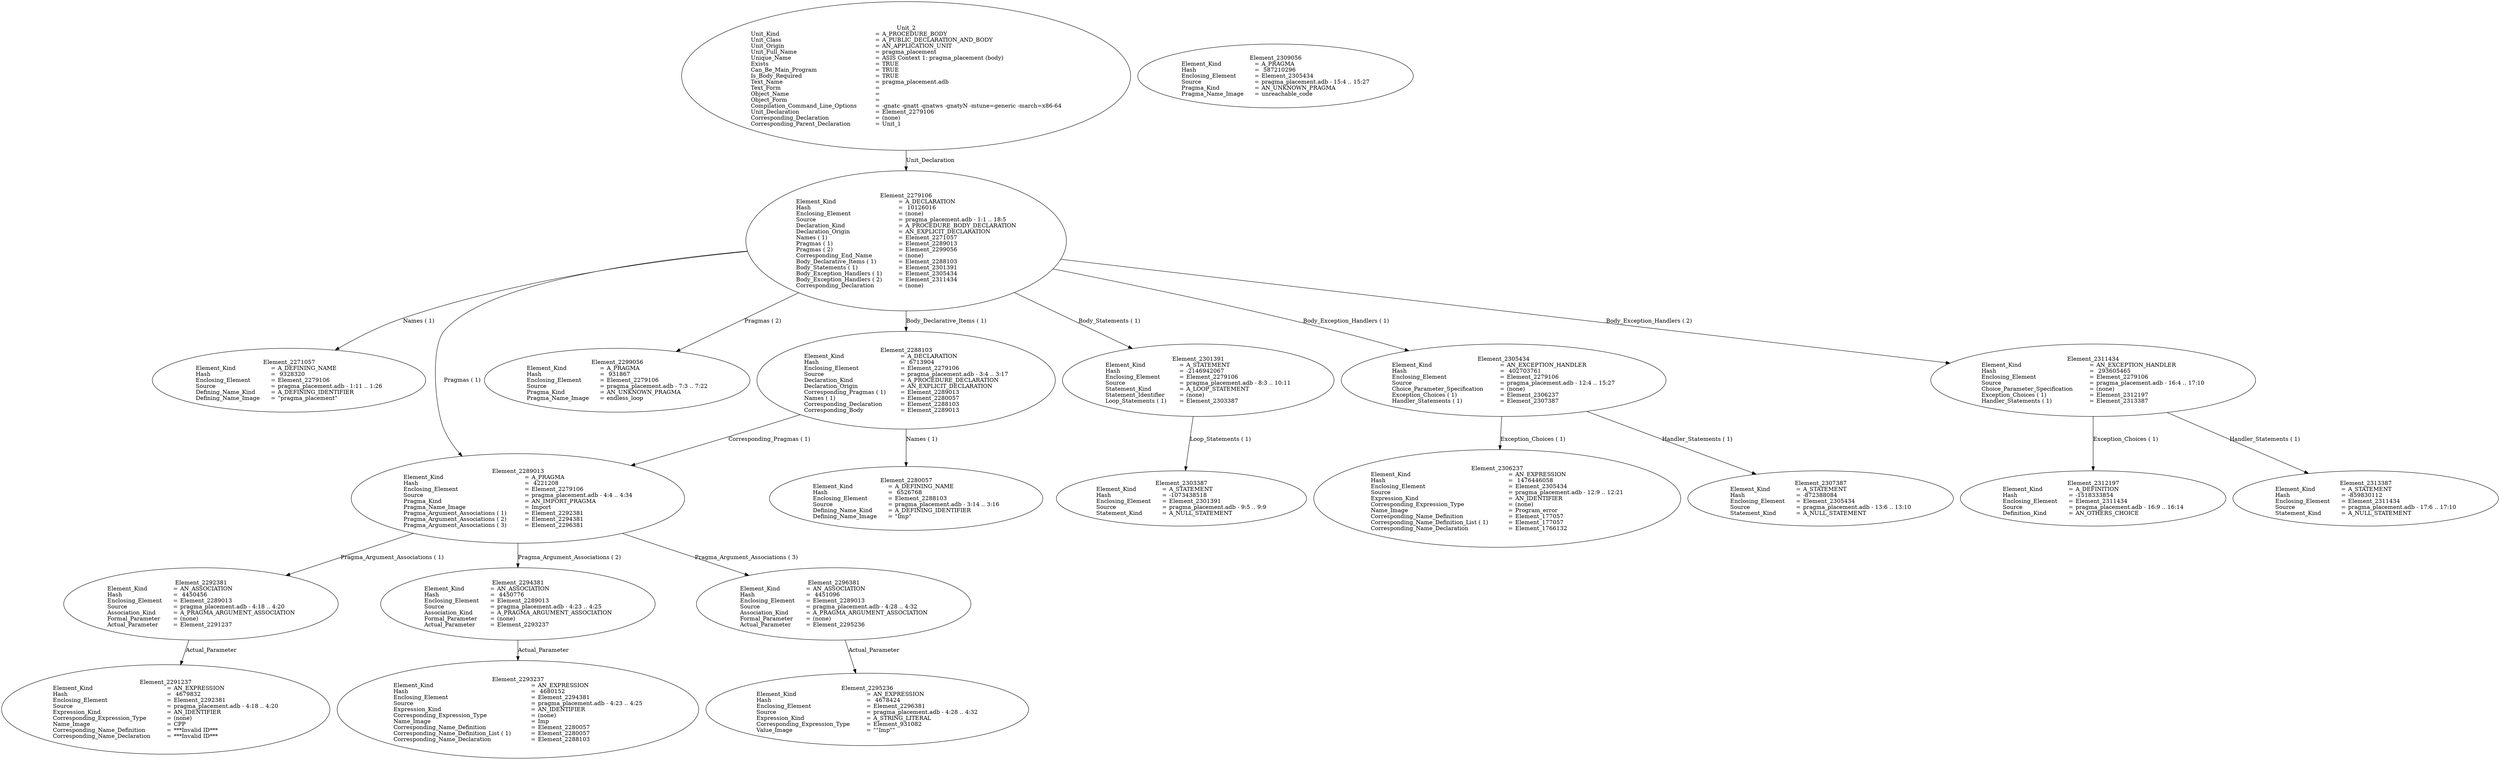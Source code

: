 digraph "pragma_placement.adt" {
  Unit_2 -> Element_2279106
      [ label=Unit_Declaration ];
  Unit_2
      [ label=<<TABLE BORDER="0" CELLBORDER="0" CELLSPACING="0" CELLPADDING="0"> 
          <TR><TD COLSPAN="3">Unit_2</TD></TR>
          <TR><TD ALIGN="LEFT">Unit_Kind   </TD><TD> = </TD><TD ALIGN="LEFT">A_PROCEDURE_BODY</TD></TR>
          <TR><TD ALIGN="LEFT">Unit_Class   </TD><TD> = </TD><TD ALIGN="LEFT">A_PUBLIC_DECLARATION_AND_BODY</TD></TR>
          <TR><TD ALIGN="LEFT">Unit_Origin   </TD><TD> = </TD><TD ALIGN="LEFT">AN_APPLICATION_UNIT</TD></TR>
          <TR><TD ALIGN="LEFT">Unit_Full_Name    </TD><TD> = </TD><TD ALIGN="LEFT">pragma_placement</TD></TR>
          <TR><TD ALIGN="LEFT">Unique_Name   </TD><TD> = </TD><TD ALIGN="LEFT">ASIS Context 1: pragma_placement (body)</TD></TR>
          <TR><TD ALIGN="LEFT">Exists  </TD><TD> = </TD><TD ALIGN="LEFT">TRUE</TD></TR>
          <TR><TD ALIGN="LEFT">Can_Be_Main_Program     </TD><TD> = </TD><TD ALIGN="LEFT">TRUE</TD></TR>
          <TR><TD ALIGN="LEFT">Is_Body_Required     </TD><TD> = </TD><TD ALIGN="LEFT">TRUE</TD></TR>
          <TR><TD ALIGN="LEFT">Text_Name   </TD><TD> = </TD><TD ALIGN="LEFT">pragma_placement.adb</TD></TR>
          <TR><TD ALIGN="LEFT">Text_Form   </TD><TD> = </TD><TD ALIGN="LEFT"></TD></TR>
          <TR><TD ALIGN="LEFT">Object_Name   </TD><TD> = </TD><TD ALIGN="LEFT"></TD></TR>
          <TR><TD ALIGN="LEFT">Object_Form   </TD><TD> = </TD><TD ALIGN="LEFT"></TD></TR>
          <TR><TD ALIGN="LEFT">Compilation_Command_Line_Options         </TD><TD> = </TD><TD ALIGN="LEFT">-gnatc -gnatt -gnatws -gnatyN -mtune=generic -march=x86-64</TD></TR>
          <TR><TD ALIGN="LEFT">Unit_Declaration     </TD><TD> = </TD><TD ALIGN="LEFT">Element_2279106</TD></TR>
          <TR><TD ALIGN="LEFT">Corresponding_Declaration       </TD><TD> = </TD><TD ALIGN="LEFT">(none)</TD></TR>
          <TR><TD ALIGN="LEFT">Corresponding_Parent_Declaration         </TD><TD> = </TD><TD ALIGN="LEFT">Unit_1</TD></TR>
          </TABLE>> ];
  Element_2279106 -> Element_2271057
      [ label="Names ( 1)" ];
  Element_2279106 -> Element_2289013
      [ label="Pragmas ( 1)" ];
  Element_2279106 -> Element_2299056
      [ label="Pragmas ( 2)" ];
  Element_2279106 -> Element_2288103
      [ label="Body_Declarative_Items ( 1)" ];
  Element_2279106 -> Element_2301391
      [ label="Body_Statements ( 1)" ];
  Element_2279106 -> Element_2305434
      [ label="Body_Exception_Handlers ( 1)" ];
  Element_2279106 -> Element_2311434
      [ label="Body_Exception_Handlers ( 2)" ];
  Element_2279106
      [ label=<<TABLE BORDER="0" CELLBORDER="0" CELLSPACING="0" CELLPADDING="0"> 
          <TR><TD COLSPAN="3">Element_2279106</TD></TR>
          <TR><TD ALIGN="LEFT">Element_Kind    </TD><TD> = </TD><TD ALIGN="LEFT">A_DECLARATION</TD></TR>
          <TR><TD ALIGN="LEFT">Hash  </TD><TD> = </TD><TD ALIGN="LEFT"> 10126016</TD></TR>
          <TR><TD ALIGN="LEFT">Enclosing_Element     </TD><TD> = </TD><TD ALIGN="LEFT">(none)</TD></TR>
          <TR><TD ALIGN="LEFT">Source  </TD><TD> = </TD><TD ALIGN="LEFT">pragma_placement.adb - 1:1 .. 18:5</TD></TR>
          <TR><TD ALIGN="LEFT">Declaration_Kind     </TD><TD> = </TD><TD ALIGN="LEFT">A_PROCEDURE_BODY_DECLARATION</TD></TR>
          <TR><TD ALIGN="LEFT">Declaration_Origin     </TD><TD> = </TD><TD ALIGN="LEFT">AN_EXPLICIT_DECLARATION</TD></TR>
          <TR><TD ALIGN="LEFT">Names ( 1)   </TD><TD> = </TD><TD ALIGN="LEFT">Element_2271057</TD></TR>
          <TR><TD ALIGN="LEFT">Pragmas ( 1)    </TD><TD> = </TD><TD ALIGN="LEFT">Element_2289013</TD></TR>
          <TR><TD ALIGN="LEFT">Pragmas ( 2)    </TD><TD> = </TD><TD ALIGN="LEFT">Element_2299056</TD></TR>
          <TR><TD ALIGN="LEFT">Corresponding_End_Name      </TD><TD> = </TD><TD ALIGN="LEFT">(none)</TD></TR>
          <TR><TD ALIGN="LEFT">Body_Declarative_Items ( 1)       </TD><TD> = </TD><TD ALIGN="LEFT">Element_2288103</TD></TR>
          <TR><TD ALIGN="LEFT">Body_Statements ( 1)      </TD><TD> = </TD><TD ALIGN="LEFT">Element_2301391</TD></TR>
          <TR><TD ALIGN="LEFT">Body_Exception_Handlers ( 1)        </TD><TD> = </TD><TD ALIGN="LEFT">Element_2305434</TD></TR>
          <TR><TD ALIGN="LEFT">Body_Exception_Handlers ( 2)        </TD><TD> = </TD><TD ALIGN="LEFT">Element_2311434</TD></TR>
          <TR><TD ALIGN="LEFT">Corresponding_Declaration       </TD><TD> = </TD><TD ALIGN="LEFT">(none)</TD></TR>
          </TABLE>> ];
  Element_2271057
      [ label=<<TABLE BORDER="0" CELLBORDER="0" CELLSPACING="0" CELLPADDING="0"> 
          <TR><TD COLSPAN="3">Element_2271057</TD></TR>
          <TR><TD ALIGN="LEFT">Element_Kind    </TD><TD> = </TD><TD ALIGN="LEFT">A_DEFINING_NAME</TD></TR>
          <TR><TD ALIGN="LEFT">Hash  </TD><TD> = </TD><TD ALIGN="LEFT"> 9328320</TD></TR>
          <TR><TD ALIGN="LEFT">Enclosing_Element     </TD><TD> = </TD><TD ALIGN="LEFT">Element_2279106</TD></TR>
          <TR><TD ALIGN="LEFT">Source  </TD><TD> = </TD><TD ALIGN="LEFT">pragma_placement.adb - 1:11 .. 1:26</TD></TR>
          <TR><TD ALIGN="LEFT">Defining_Name_Kind     </TD><TD> = </TD><TD ALIGN="LEFT">A_DEFINING_IDENTIFIER</TD></TR>
          <TR><TD ALIGN="LEFT">Defining_Name_Image     </TD><TD> = </TD><TD ALIGN="LEFT">"pragma_placement"</TD></TR>
          </TABLE>> ];
  Element_2288103 -> Element_2289013
      [ label="Corresponding_Pragmas ( 1)" ];
  Element_2288103 -> Element_2280057
      [ label="Names ( 1)" ];
  Element_2288103
      [ label=<<TABLE BORDER="0" CELLBORDER="0" CELLSPACING="0" CELLPADDING="0"> 
          <TR><TD COLSPAN="3">Element_2288103</TD></TR>
          <TR><TD ALIGN="LEFT">Element_Kind    </TD><TD> = </TD><TD ALIGN="LEFT">A_DECLARATION</TD></TR>
          <TR><TD ALIGN="LEFT">Hash  </TD><TD> = </TD><TD ALIGN="LEFT"> 6713904</TD></TR>
          <TR><TD ALIGN="LEFT">Enclosing_Element     </TD><TD> = </TD><TD ALIGN="LEFT">Element_2279106</TD></TR>
          <TR><TD ALIGN="LEFT">Source  </TD><TD> = </TD><TD ALIGN="LEFT">pragma_placement.adb - 3:4 .. 3:17</TD></TR>
          <TR><TD ALIGN="LEFT">Declaration_Kind     </TD><TD> = </TD><TD ALIGN="LEFT">A_PROCEDURE_DECLARATION</TD></TR>
          <TR><TD ALIGN="LEFT">Declaration_Origin     </TD><TD> = </TD><TD ALIGN="LEFT">AN_EXPLICIT_DECLARATION</TD></TR>
          <TR><TD ALIGN="LEFT">Corresponding_Pragmas ( 1)       </TD><TD> = </TD><TD ALIGN="LEFT">Element_2289013</TD></TR>
          <TR><TD ALIGN="LEFT">Names ( 1)   </TD><TD> = </TD><TD ALIGN="LEFT">Element_2280057</TD></TR>
          <TR><TD ALIGN="LEFT">Corresponding_Declaration       </TD><TD> = </TD><TD ALIGN="LEFT">Element_2288103</TD></TR>
          <TR><TD ALIGN="LEFT">Corresponding_Body     </TD><TD> = </TD><TD ALIGN="LEFT">Element_2289013</TD></TR>
          </TABLE>> ];
  Element_2280057
      [ label=<<TABLE BORDER="0" CELLBORDER="0" CELLSPACING="0" CELLPADDING="0"> 
          <TR><TD COLSPAN="3">Element_2280057</TD></TR>
          <TR><TD ALIGN="LEFT">Element_Kind    </TD><TD> = </TD><TD ALIGN="LEFT">A_DEFINING_NAME</TD></TR>
          <TR><TD ALIGN="LEFT">Hash  </TD><TD> = </TD><TD ALIGN="LEFT"> 6526768</TD></TR>
          <TR><TD ALIGN="LEFT">Enclosing_Element     </TD><TD> = </TD><TD ALIGN="LEFT">Element_2288103</TD></TR>
          <TR><TD ALIGN="LEFT">Source  </TD><TD> = </TD><TD ALIGN="LEFT">pragma_placement.adb - 3:14 .. 3:16</TD></TR>
          <TR><TD ALIGN="LEFT">Defining_Name_Kind     </TD><TD> = </TD><TD ALIGN="LEFT">A_DEFINING_IDENTIFIER</TD></TR>
          <TR><TD ALIGN="LEFT">Defining_Name_Image     </TD><TD> = </TD><TD ALIGN="LEFT">"Imp"</TD></TR>
          </TABLE>> ];
  Element_2289013 -> Element_2292381
      [ label="Pragma_Argument_Associations ( 1)" ];
  Element_2289013 -> Element_2294381
      [ label="Pragma_Argument_Associations ( 2)" ];
  Element_2289013 -> Element_2296381
      [ label="Pragma_Argument_Associations ( 3)" ];
  Element_2289013
      [ label=<<TABLE BORDER="0" CELLBORDER="0" CELLSPACING="0" CELLPADDING="0"> 
          <TR><TD COLSPAN="3">Element_2289013</TD></TR>
          <TR><TD ALIGN="LEFT">Element_Kind    </TD><TD> = </TD><TD ALIGN="LEFT">A_PRAGMA</TD></TR>
          <TR><TD ALIGN="LEFT">Hash  </TD><TD> = </TD><TD ALIGN="LEFT"> 4221208</TD></TR>
          <TR><TD ALIGN="LEFT">Enclosing_Element     </TD><TD> = </TD><TD ALIGN="LEFT">Element_2279106</TD></TR>
          <TR><TD ALIGN="LEFT">Source  </TD><TD> = </TD><TD ALIGN="LEFT">pragma_placement.adb - 4:4 .. 4:34</TD></TR>
          <TR><TD ALIGN="LEFT">Pragma_Kind   </TD><TD> = </TD><TD ALIGN="LEFT">AN_IMPORT_PRAGMA</TD></TR>
          <TR><TD ALIGN="LEFT">Pragma_Name_Image     </TD><TD> = </TD><TD ALIGN="LEFT">Import</TD></TR>
          <TR><TD ALIGN="LEFT">Pragma_Argument_Associations ( 1)         </TD><TD> = </TD><TD ALIGN="LEFT">Element_2292381</TD></TR>
          <TR><TD ALIGN="LEFT">Pragma_Argument_Associations ( 2)         </TD><TD> = </TD><TD ALIGN="LEFT">Element_2294381</TD></TR>
          <TR><TD ALIGN="LEFT">Pragma_Argument_Associations ( 3)         </TD><TD> = </TD><TD ALIGN="LEFT">Element_2296381</TD></TR>
          </TABLE>> ];
  Element_2292381 -> Element_2291237
      [ label=Actual_Parameter ];
  Element_2292381
      [ label=<<TABLE BORDER="0" CELLBORDER="0" CELLSPACING="0" CELLPADDING="0"> 
          <TR><TD COLSPAN="3">Element_2292381</TD></TR>
          <TR><TD ALIGN="LEFT">Element_Kind    </TD><TD> = </TD><TD ALIGN="LEFT">AN_ASSOCIATION</TD></TR>
          <TR><TD ALIGN="LEFT">Hash  </TD><TD> = </TD><TD ALIGN="LEFT"> 4450456</TD></TR>
          <TR><TD ALIGN="LEFT">Enclosing_Element     </TD><TD> = </TD><TD ALIGN="LEFT">Element_2289013</TD></TR>
          <TR><TD ALIGN="LEFT">Source  </TD><TD> = </TD><TD ALIGN="LEFT">pragma_placement.adb - 4:18 .. 4:20</TD></TR>
          <TR><TD ALIGN="LEFT">Association_Kind     </TD><TD> = </TD><TD ALIGN="LEFT">A_PRAGMA_ARGUMENT_ASSOCIATION</TD></TR>
          <TR><TD ALIGN="LEFT">Formal_Parameter     </TD><TD> = </TD><TD ALIGN="LEFT">(none)</TD></TR>
          <TR><TD ALIGN="LEFT">Actual_Parameter     </TD><TD> = </TD><TD ALIGN="LEFT">Element_2291237</TD></TR>
          </TABLE>> ];
  Element_2291237
      [ label=<<TABLE BORDER="0" CELLBORDER="0" CELLSPACING="0" CELLPADDING="0"> 
          <TR><TD COLSPAN="3">Element_2291237</TD></TR>
          <TR><TD ALIGN="LEFT">Element_Kind    </TD><TD> = </TD><TD ALIGN="LEFT">AN_EXPRESSION</TD></TR>
          <TR><TD ALIGN="LEFT">Hash  </TD><TD> = </TD><TD ALIGN="LEFT"> 4679832</TD></TR>
          <TR><TD ALIGN="LEFT">Enclosing_Element     </TD><TD> = </TD><TD ALIGN="LEFT">Element_2292381</TD></TR>
          <TR><TD ALIGN="LEFT">Source  </TD><TD> = </TD><TD ALIGN="LEFT">pragma_placement.adb - 4:18 .. 4:20</TD></TR>
          <TR><TD ALIGN="LEFT">Expression_Kind    </TD><TD> = </TD><TD ALIGN="LEFT">AN_IDENTIFIER</TD></TR>
          <TR><TD ALIGN="LEFT">Corresponding_Expression_Type        </TD><TD> = </TD><TD ALIGN="LEFT">(none)</TD></TR>
          <TR><TD ALIGN="LEFT">Name_Image   </TD><TD> = </TD><TD ALIGN="LEFT">CPP</TD></TR>
          <TR><TD ALIGN="LEFT">Corresponding_Name_Definition        </TD><TD> = </TD><TD ALIGN="LEFT">***Invalid ID***</TD></TR>
          <TR><TD ALIGN="LEFT">Corresponding_Name_Declaration        </TD><TD> = </TD><TD ALIGN="LEFT">***Invalid ID***</TD></TR>
          </TABLE>> ];
  Element_2294381 -> Element_2293237
      [ label=Actual_Parameter ];
  Element_2294381
      [ label=<<TABLE BORDER="0" CELLBORDER="0" CELLSPACING="0" CELLPADDING="0"> 
          <TR><TD COLSPAN="3">Element_2294381</TD></TR>
          <TR><TD ALIGN="LEFT">Element_Kind    </TD><TD> = </TD><TD ALIGN="LEFT">AN_ASSOCIATION</TD></TR>
          <TR><TD ALIGN="LEFT">Hash  </TD><TD> = </TD><TD ALIGN="LEFT"> 4450776</TD></TR>
          <TR><TD ALIGN="LEFT">Enclosing_Element     </TD><TD> = </TD><TD ALIGN="LEFT">Element_2289013</TD></TR>
          <TR><TD ALIGN="LEFT">Source  </TD><TD> = </TD><TD ALIGN="LEFT">pragma_placement.adb - 4:23 .. 4:25</TD></TR>
          <TR><TD ALIGN="LEFT">Association_Kind     </TD><TD> = </TD><TD ALIGN="LEFT">A_PRAGMA_ARGUMENT_ASSOCIATION</TD></TR>
          <TR><TD ALIGN="LEFT">Formal_Parameter     </TD><TD> = </TD><TD ALIGN="LEFT">(none)</TD></TR>
          <TR><TD ALIGN="LEFT">Actual_Parameter     </TD><TD> = </TD><TD ALIGN="LEFT">Element_2293237</TD></TR>
          </TABLE>> ];
  Element_2293237
      [ label=<<TABLE BORDER="0" CELLBORDER="0" CELLSPACING="0" CELLPADDING="0"> 
          <TR><TD COLSPAN="3">Element_2293237</TD></TR>
          <TR><TD ALIGN="LEFT">Element_Kind    </TD><TD> = </TD><TD ALIGN="LEFT">AN_EXPRESSION</TD></TR>
          <TR><TD ALIGN="LEFT">Hash  </TD><TD> = </TD><TD ALIGN="LEFT"> 4680152</TD></TR>
          <TR><TD ALIGN="LEFT">Enclosing_Element     </TD><TD> = </TD><TD ALIGN="LEFT">Element_2294381</TD></TR>
          <TR><TD ALIGN="LEFT">Source  </TD><TD> = </TD><TD ALIGN="LEFT">pragma_placement.adb - 4:23 .. 4:25</TD></TR>
          <TR><TD ALIGN="LEFT">Expression_Kind    </TD><TD> = </TD><TD ALIGN="LEFT">AN_IDENTIFIER</TD></TR>
          <TR><TD ALIGN="LEFT">Corresponding_Expression_Type        </TD><TD> = </TD><TD ALIGN="LEFT">(none)</TD></TR>
          <TR><TD ALIGN="LEFT">Name_Image   </TD><TD> = </TD><TD ALIGN="LEFT">Imp</TD></TR>
          <TR><TD ALIGN="LEFT">Corresponding_Name_Definition        </TD><TD> = </TD><TD ALIGN="LEFT">Element_2280057</TD></TR>
          <TR><TD ALIGN="LEFT">Corresponding_Name_Definition_List ( 1)          </TD><TD> = </TD><TD ALIGN="LEFT">Element_2280057</TD></TR>
          <TR><TD ALIGN="LEFT">Corresponding_Name_Declaration        </TD><TD> = </TD><TD ALIGN="LEFT">Element_2288103</TD></TR>
          </TABLE>> ];
  Element_2296381 -> Element_2295236
      [ label=Actual_Parameter ];
  Element_2296381
      [ label=<<TABLE BORDER="0" CELLBORDER="0" CELLSPACING="0" CELLPADDING="0"> 
          <TR><TD COLSPAN="3">Element_2296381</TD></TR>
          <TR><TD ALIGN="LEFT">Element_Kind    </TD><TD> = </TD><TD ALIGN="LEFT">AN_ASSOCIATION</TD></TR>
          <TR><TD ALIGN="LEFT">Hash  </TD><TD> = </TD><TD ALIGN="LEFT"> 4451096</TD></TR>
          <TR><TD ALIGN="LEFT">Enclosing_Element     </TD><TD> = </TD><TD ALIGN="LEFT">Element_2289013</TD></TR>
          <TR><TD ALIGN="LEFT">Source  </TD><TD> = </TD><TD ALIGN="LEFT">pragma_placement.adb - 4:28 .. 4:32</TD></TR>
          <TR><TD ALIGN="LEFT">Association_Kind     </TD><TD> = </TD><TD ALIGN="LEFT">A_PRAGMA_ARGUMENT_ASSOCIATION</TD></TR>
          <TR><TD ALIGN="LEFT">Formal_Parameter     </TD><TD> = </TD><TD ALIGN="LEFT">(none)</TD></TR>
          <TR><TD ALIGN="LEFT">Actual_Parameter     </TD><TD> = </TD><TD ALIGN="LEFT">Element_2295236</TD></TR>
          </TABLE>> ];
  Element_2295236
      [ label=<<TABLE BORDER="0" CELLBORDER="0" CELLSPACING="0" CELLPADDING="0"> 
          <TR><TD COLSPAN="3">Element_2295236</TD></TR>
          <TR><TD ALIGN="LEFT">Element_Kind    </TD><TD> = </TD><TD ALIGN="LEFT">AN_EXPRESSION</TD></TR>
          <TR><TD ALIGN="LEFT">Hash  </TD><TD> = </TD><TD ALIGN="LEFT"> 4678424</TD></TR>
          <TR><TD ALIGN="LEFT">Enclosing_Element     </TD><TD> = </TD><TD ALIGN="LEFT">Element_2296381</TD></TR>
          <TR><TD ALIGN="LEFT">Source  </TD><TD> = </TD><TD ALIGN="LEFT">pragma_placement.adb - 4:28 .. 4:32</TD></TR>
          <TR><TD ALIGN="LEFT">Expression_Kind    </TD><TD> = </TD><TD ALIGN="LEFT">A_STRING_LITERAL</TD></TR>
          <TR><TD ALIGN="LEFT">Corresponding_Expression_Type        </TD><TD> = </TD><TD ALIGN="LEFT">Element_931082</TD></TR>
          <TR><TD ALIGN="LEFT">Value_Image   </TD><TD> = </TD><TD ALIGN="LEFT">""Imp""</TD></TR>
          </TABLE>> ];
  Element_2299056
      [ label=<<TABLE BORDER="0" CELLBORDER="0" CELLSPACING="0" CELLPADDING="0"> 
          <TR><TD COLSPAN="3">Element_2299056</TD></TR>
          <TR><TD ALIGN="LEFT">Element_Kind    </TD><TD> = </TD><TD ALIGN="LEFT">A_PRAGMA</TD></TR>
          <TR><TD ALIGN="LEFT">Hash  </TD><TD> = </TD><TD ALIGN="LEFT"> 931867</TD></TR>
          <TR><TD ALIGN="LEFT">Enclosing_Element     </TD><TD> = </TD><TD ALIGN="LEFT">Element_2279106</TD></TR>
          <TR><TD ALIGN="LEFT">Source  </TD><TD> = </TD><TD ALIGN="LEFT">pragma_placement.adb - 7:3 .. 7:22</TD></TR>
          <TR><TD ALIGN="LEFT">Pragma_Kind   </TD><TD> = </TD><TD ALIGN="LEFT">AN_UNKNOWN_PRAGMA</TD></TR>
          <TR><TD ALIGN="LEFT">Pragma_Name_Image     </TD><TD> = </TD><TD ALIGN="LEFT">endless_loop</TD></TR>
          </TABLE>> ];
  Element_2301391 -> Element_2303387
      [ label="Loop_Statements ( 1)" ];
  Element_2301391
      [ label=<<TABLE BORDER="0" CELLBORDER="0" CELLSPACING="0" CELLPADDING="0"> 
          <TR><TD COLSPAN="3">Element_2301391</TD></TR>
          <TR><TD ALIGN="LEFT">Element_Kind    </TD><TD> = </TD><TD ALIGN="LEFT">A_STATEMENT</TD></TR>
          <TR><TD ALIGN="LEFT">Hash  </TD><TD> = </TD><TD ALIGN="LEFT">-2146942067</TD></TR>
          <TR><TD ALIGN="LEFT">Enclosing_Element     </TD><TD> = </TD><TD ALIGN="LEFT">Element_2279106</TD></TR>
          <TR><TD ALIGN="LEFT">Source  </TD><TD> = </TD><TD ALIGN="LEFT">pragma_placement.adb - 8:3 .. 10:11</TD></TR>
          <TR><TD ALIGN="LEFT">Statement_Kind    </TD><TD> = </TD><TD ALIGN="LEFT">A_LOOP_STATEMENT</TD></TR>
          <TR><TD ALIGN="LEFT">Statement_Identifier      </TD><TD> = </TD><TD ALIGN="LEFT">(none)</TD></TR>
          <TR><TD ALIGN="LEFT">Loop_Statements ( 1)      </TD><TD> = </TD><TD ALIGN="LEFT">Element_2303387</TD></TR>
          </TABLE>> ];
  Element_2303387
      [ label=<<TABLE BORDER="0" CELLBORDER="0" CELLSPACING="0" CELLPADDING="0"> 
          <TR><TD COLSPAN="3">Element_2303387</TD></TR>
          <TR><TD ALIGN="LEFT">Element_Kind    </TD><TD> = </TD><TD ALIGN="LEFT">A_STATEMENT</TD></TR>
          <TR><TD ALIGN="LEFT">Hash  </TD><TD> = </TD><TD ALIGN="LEFT">-1073438518</TD></TR>
          <TR><TD ALIGN="LEFT">Enclosing_Element     </TD><TD> = </TD><TD ALIGN="LEFT">Element_2301391</TD></TR>
          <TR><TD ALIGN="LEFT">Source  </TD><TD> = </TD><TD ALIGN="LEFT">pragma_placement.adb - 9:5 .. 9:9</TD></TR>
          <TR><TD ALIGN="LEFT">Statement_Kind    </TD><TD> = </TD><TD ALIGN="LEFT">A_NULL_STATEMENT</TD></TR>
          </TABLE>> ];
  Element_2305434 -> Element_2306237
      [ label="Exception_Choices ( 1)" ];
  Element_2305434 -> Element_2307387
      [ label="Handler_Statements ( 1)" ];
  Element_2305434
      [ label=<<TABLE BORDER="0" CELLBORDER="0" CELLSPACING="0" CELLPADDING="0"> 
          <TR><TD COLSPAN="3">Element_2305434</TD></TR>
          <TR><TD ALIGN="LEFT">Element_Kind    </TD><TD> = </TD><TD ALIGN="LEFT">AN_EXCEPTION_HANDLER</TD></TR>
          <TR><TD ALIGN="LEFT">Hash  </TD><TD> = </TD><TD ALIGN="LEFT"> 402703761</TD></TR>
          <TR><TD ALIGN="LEFT">Enclosing_Element     </TD><TD> = </TD><TD ALIGN="LEFT">Element_2279106</TD></TR>
          <TR><TD ALIGN="LEFT">Source  </TD><TD> = </TD><TD ALIGN="LEFT">pragma_placement.adb - 12:4 .. 15:27</TD></TR>
          <TR><TD ALIGN="LEFT">Choice_Parameter_Specification        </TD><TD> = </TD><TD ALIGN="LEFT">(none)</TD></TR>
          <TR><TD ALIGN="LEFT">Exception_Choices ( 1)      </TD><TD> = </TD><TD ALIGN="LEFT">Element_2306237</TD></TR>
          <TR><TD ALIGN="LEFT">Handler_Statements ( 1)      </TD><TD> = </TD><TD ALIGN="LEFT">Element_2307387</TD></TR>
          </TABLE>> ];
  Element_2306237
      [ label=<<TABLE BORDER="0" CELLBORDER="0" CELLSPACING="0" CELLPADDING="0"> 
          <TR><TD COLSPAN="3">Element_2306237</TD></TR>
          <TR><TD ALIGN="LEFT">Element_Kind    </TD><TD> = </TD><TD ALIGN="LEFT">AN_EXPRESSION</TD></TR>
          <TR><TD ALIGN="LEFT">Hash  </TD><TD> = </TD><TD ALIGN="LEFT"> 1476446058</TD></TR>
          <TR><TD ALIGN="LEFT">Enclosing_Element     </TD><TD> = </TD><TD ALIGN="LEFT">Element_2305434</TD></TR>
          <TR><TD ALIGN="LEFT">Source  </TD><TD> = </TD><TD ALIGN="LEFT">pragma_placement.adb - 12:9 .. 12:21</TD></TR>
          <TR><TD ALIGN="LEFT">Expression_Kind    </TD><TD> = </TD><TD ALIGN="LEFT">AN_IDENTIFIER</TD></TR>
          <TR><TD ALIGN="LEFT">Corresponding_Expression_Type        </TD><TD> = </TD><TD ALIGN="LEFT">(none)</TD></TR>
          <TR><TD ALIGN="LEFT">Name_Image   </TD><TD> = </TD><TD ALIGN="LEFT">Program_error</TD></TR>
          <TR><TD ALIGN="LEFT">Corresponding_Name_Definition        </TD><TD> = </TD><TD ALIGN="LEFT">Element_177057</TD></TR>
          <TR><TD ALIGN="LEFT">Corresponding_Name_Definition_List ( 1)          </TD><TD> = </TD><TD ALIGN="LEFT">Element_177057</TD></TR>
          <TR><TD ALIGN="LEFT">Corresponding_Name_Declaration        </TD><TD> = </TD><TD ALIGN="LEFT">Element_1766132</TD></TR>
          </TABLE>> ];
  Element_2307387
      [ label=<<TABLE BORDER="0" CELLBORDER="0" CELLSPACING="0" CELLPADDING="0"> 
          <TR><TD COLSPAN="3">Element_2307387</TD></TR>
          <TR><TD ALIGN="LEFT">Element_Kind    </TD><TD> = </TD><TD ALIGN="LEFT">A_STATEMENT</TD></TR>
          <TR><TD ALIGN="LEFT">Hash  </TD><TD> = </TD><TD ALIGN="LEFT">-872388084</TD></TR>
          <TR><TD ALIGN="LEFT">Enclosing_Element     </TD><TD> = </TD><TD ALIGN="LEFT">Element_2305434</TD></TR>
          <TR><TD ALIGN="LEFT">Source  </TD><TD> = </TD><TD ALIGN="LEFT">pragma_placement.adb - 13:6 .. 13:10</TD></TR>
          <TR><TD ALIGN="LEFT">Statement_Kind    </TD><TD> = </TD><TD ALIGN="LEFT">A_NULL_STATEMENT</TD></TR>
          </TABLE>> ];
  Element_2309056
      [ label=<<TABLE BORDER="0" CELLBORDER="0" CELLSPACING="0" CELLPADDING="0"> 
          <TR><TD COLSPAN="3">Element_2309056</TD></TR>
          <TR><TD ALIGN="LEFT">Element_Kind    </TD><TD> = </TD><TD ALIGN="LEFT">A_PRAGMA</TD></TR>
          <TR><TD ALIGN="LEFT">Hash  </TD><TD> = </TD><TD ALIGN="LEFT"> 587210296</TD></TR>
          <TR><TD ALIGN="LEFT">Enclosing_Element     </TD><TD> = </TD><TD ALIGN="LEFT">Element_2305434</TD></TR>
          <TR><TD ALIGN="LEFT">Source  </TD><TD> = </TD><TD ALIGN="LEFT">pragma_placement.adb - 15:4 .. 15:27</TD></TR>
          <TR><TD ALIGN="LEFT">Pragma_Kind   </TD><TD> = </TD><TD ALIGN="LEFT">AN_UNKNOWN_PRAGMA</TD></TR>
          <TR><TD ALIGN="LEFT">Pragma_Name_Image     </TD><TD> = </TD><TD ALIGN="LEFT">unreachable_code</TD></TR>
          </TABLE>> ];
  Element_2311434 -> Element_2312197
      [ label="Exception_Choices ( 1)" ];
  Element_2311434 -> Element_2313387
      [ label="Handler_Statements ( 1)" ];
  Element_2311434
      [ label=<<TABLE BORDER="0" CELLBORDER="0" CELLSPACING="0" CELLPADDING="0"> 
          <TR><TD COLSPAN="3">Element_2311434</TD></TR>
          <TR><TD ALIGN="LEFT">Element_Kind    </TD><TD> = </TD><TD ALIGN="LEFT">AN_EXCEPTION_HANDLER</TD></TR>
          <TR><TD ALIGN="LEFT">Hash  </TD><TD> = </TD><TD ALIGN="LEFT"> 293605465</TD></TR>
          <TR><TD ALIGN="LEFT">Enclosing_Element     </TD><TD> = </TD><TD ALIGN="LEFT">Element_2279106</TD></TR>
          <TR><TD ALIGN="LEFT">Source  </TD><TD> = </TD><TD ALIGN="LEFT">pragma_placement.adb - 16:4 .. 17:10</TD></TR>
          <TR><TD ALIGN="LEFT">Choice_Parameter_Specification        </TD><TD> = </TD><TD ALIGN="LEFT">(none)</TD></TR>
          <TR><TD ALIGN="LEFT">Exception_Choices ( 1)      </TD><TD> = </TD><TD ALIGN="LEFT">Element_2312197</TD></TR>
          <TR><TD ALIGN="LEFT">Handler_Statements ( 1)      </TD><TD> = </TD><TD ALIGN="LEFT">Element_2313387</TD></TR>
          </TABLE>> ];
  Element_2312197
      [ label=<<TABLE BORDER="0" CELLBORDER="0" CELLSPACING="0" CELLPADDING="0"> 
          <TR><TD COLSPAN="3">Element_2312197</TD></TR>
          <TR><TD ALIGN="LEFT">Element_Kind    </TD><TD> = </TD><TD ALIGN="LEFT">A_DEFINITION</TD></TR>
          <TR><TD ALIGN="LEFT">Hash  </TD><TD> = </TD><TD ALIGN="LEFT">-1518333854</TD></TR>
          <TR><TD ALIGN="LEFT">Enclosing_Element     </TD><TD> = </TD><TD ALIGN="LEFT">Element_2311434</TD></TR>
          <TR><TD ALIGN="LEFT">Source  </TD><TD> = </TD><TD ALIGN="LEFT">pragma_placement.adb - 16:9 .. 16:14</TD></TR>
          <TR><TD ALIGN="LEFT">Definition_Kind    </TD><TD> = </TD><TD ALIGN="LEFT">AN_OTHERS_CHOICE</TD></TR>
          </TABLE>> ];
  Element_2313387
      [ label=<<TABLE BORDER="0" CELLBORDER="0" CELLSPACING="0" CELLPADDING="0"> 
          <TR><TD COLSPAN="3">Element_2313387</TD></TR>
          <TR><TD ALIGN="LEFT">Element_Kind    </TD><TD> = </TD><TD ALIGN="LEFT">A_STATEMENT</TD></TR>
          <TR><TD ALIGN="LEFT">Hash  </TD><TD> = </TD><TD ALIGN="LEFT">-859830112</TD></TR>
          <TR><TD ALIGN="LEFT">Enclosing_Element     </TD><TD> = </TD><TD ALIGN="LEFT">Element_2311434</TD></TR>
          <TR><TD ALIGN="LEFT">Source  </TD><TD> = </TD><TD ALIGN="LEFT">pragma_placement.adb - 17:6 .. 17:10</TD></TR>
          <TR><TD ALIGN="LEFT">Statement_Kind    </TD><TD> = </TD><TD ALIGN="LEFT">A_NULL_STATEMENT</TD></TR>
          </TABLE>> ]
}
